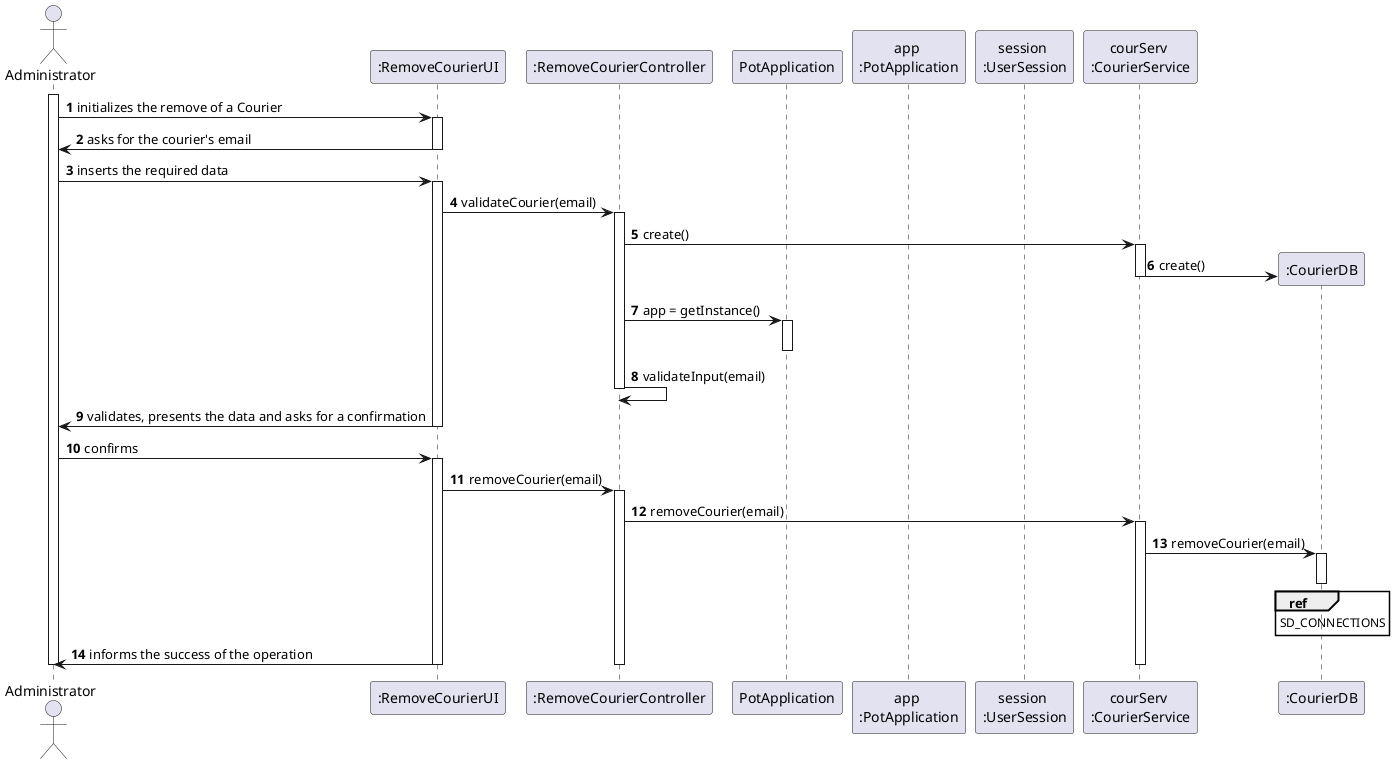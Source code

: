 @startuml
autonumber
actor "Administrator" as ADMIN

participant ":RemoveCourierUI" as UI
participant ":RemoveCourierController" as CTRL
participant "PotApplication" as PA
participant "app \n:PotApplication" as APA
participant "session \n:UserSession" as US
participant "courServ \n:CourierService" as RF
participant ":CourierDB" as CDB

activate ADMIN

ADMIN -> UI : initializes the remove of a Courier
activate UI
UI -> ADMIN : asks for the courier's email
deactivate UI

ADMIN -> UI : inserts the required data
activate UI
UI -> CTRL : validateCourier(email)
activate CTRL
CTRL -> RF : create()
activate RF
RF -> CDB** : create()
deactivate RF
CTRL -> PA : app = getInstance()
activate PA
deactivate PA
deactivate US
CTRL -> CTRL : validateInput(email)
deactivate RF
deactivate CTRL

UI -> ADMIN : validates, presents the data and asks for a confirmation
deactivate UI

ADMIN -> UI : confirms
activate UI
UI -> CTRL : removeCourier(email)
activate CTRL
CTRL -> RF : removeCourier(email)
activate RF
RF -> CDB : removeCourier(email)
activate CDB
deactivate CDB
ref over CDB : SD_CONNECTIONS
UI -> ADMIN : informs the success of the operation
deactivate RF
deactivate CTRL
deactivate UI

deactivate ADMIN

@enduml
